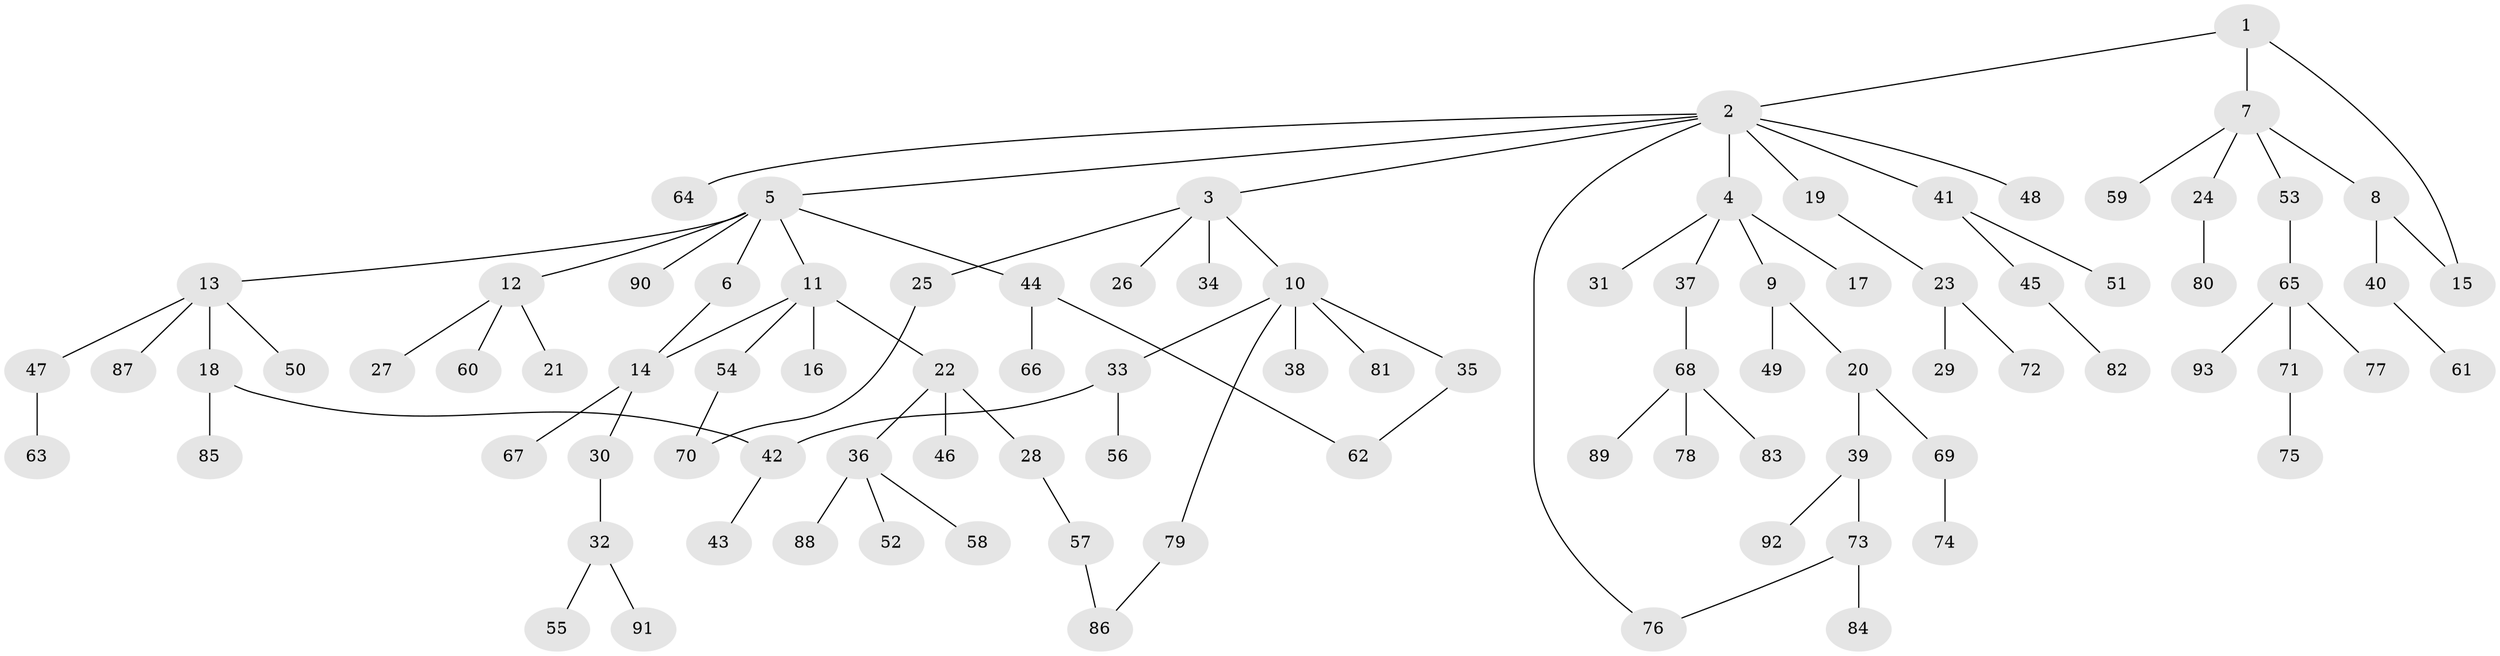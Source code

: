 // Generated by graph-tools (version 1.1) at 2025/42/03/09/25 04:42:59]
// undirected, 93 vertices, 99 edges
graph export_dot {
graph [start="1"]
  node [color=gray90,style=filled];
  1;
  2;
  3;
  4;
  5;
  6;
  7;
  8;
  9;
  10;
  11;
  12;
  13;
  14;
  15;
  16;
  17;
  18;
  19;
  20;
  21;
  22;
  23;
  24;
  25;
  26;
  27;
  28;
  29;
  30;
  31;
  32;
  33;
  34;
  35;
  36;
  37;
  38;
  39;
  40;
  41;
  42;
  43;
  44;
  45;
  46;
  47;
  48;
  49;
  50;
  51;
  52;
  53;
  54;
  55;
  56;
  57;
  58;
  59;
  60;
  61;
  62;
  63;
  64;
  65;
  66;
  67;
  68;
  69;
  70;
  71;
  72;
  73;
  74;
  75;
  76;
  77;
  78;
  79;
  80;
  81;
  82;
  83;
  84;
  85;
  86;
  87;
  88;
  89;
  90;
  91;
  92;
  93;
  1 -- 2;
  1 -- 7;
  1 -- 15;
  2 -- 3;
  2 -- 4;
  2 -- 5;
  2 -- 19;
  2 -- 41;
  2 -- 48;
  2 -- 64;
  2 -- 76;
  3 -- 10;
  3 -- 25;
  3 -- 26;
  3 -- 34;
  4 -- 9;
  4 -- 17;
  4 -- 31;
  4 -- 37;
  5 -- 6;
  5 -- 11;
  5 -- 12;
  5 -- 13;
  5 -- 44;
  5 -- 90;
  6 -- 14;
  7 -- 8;
  7 -- 24;
  7 -- 53;
  7 -- 59;
  8 -- 40;
  8 -- 15;
  9 -- 20;
  9 -- 49;
  10 -- 33;
  10 -- 35;
  10 -- 38;
  10 -- 79;
  10 -- 81;
  11 -- 14;
  11 -- 16;
  11 -- 22;
  11 -- 54;
  12 -- 21;
  12 -- 27;
  12 -- 60;
  13 -- 18;
  13 -- 47;
  13 -- 50;
  13 -- 87;
  14 -- 30;
  14 -- 67;
  18 -- 85;
  18 -- 42;
  19 -- 23;
  20 -- 39;
  20 -- 69;
  22 -- 28;
  22 -- 36;
  22 -- 46;
  23 -- 29;
  23 -- 72;
  24 -- 80;
  25 -- 70;
  28 -- 57;
  30 -- 32;
  32 -- 55;
  32 -- 91;
  33 -- 42;
  33 -- 56;
  35 -- 62;
  36 -- 52;
  36 -- 58;
  36 -- 88;
  37 -- 68;
  39 -- 73;
  39 -- 92;
  40 -- 61;
  41 -- 45;
  41 -- 51;
  42 -- 43;
  44 -- 62;
  44 -- 66;
  45 -- 82;
  47 -- 63;
  53 -- 65;
  54 -- 70;
  57 -- 86;
  65 -- 71;
  65 -- 77;
  65 -- 93;
  68 -- 78;
  68 -- 83;
  68 -- 89;
  69 -- 74;
  71 -- 75;
  73 -- 76;
  73 -- 84;
  79 -- 86;
}
